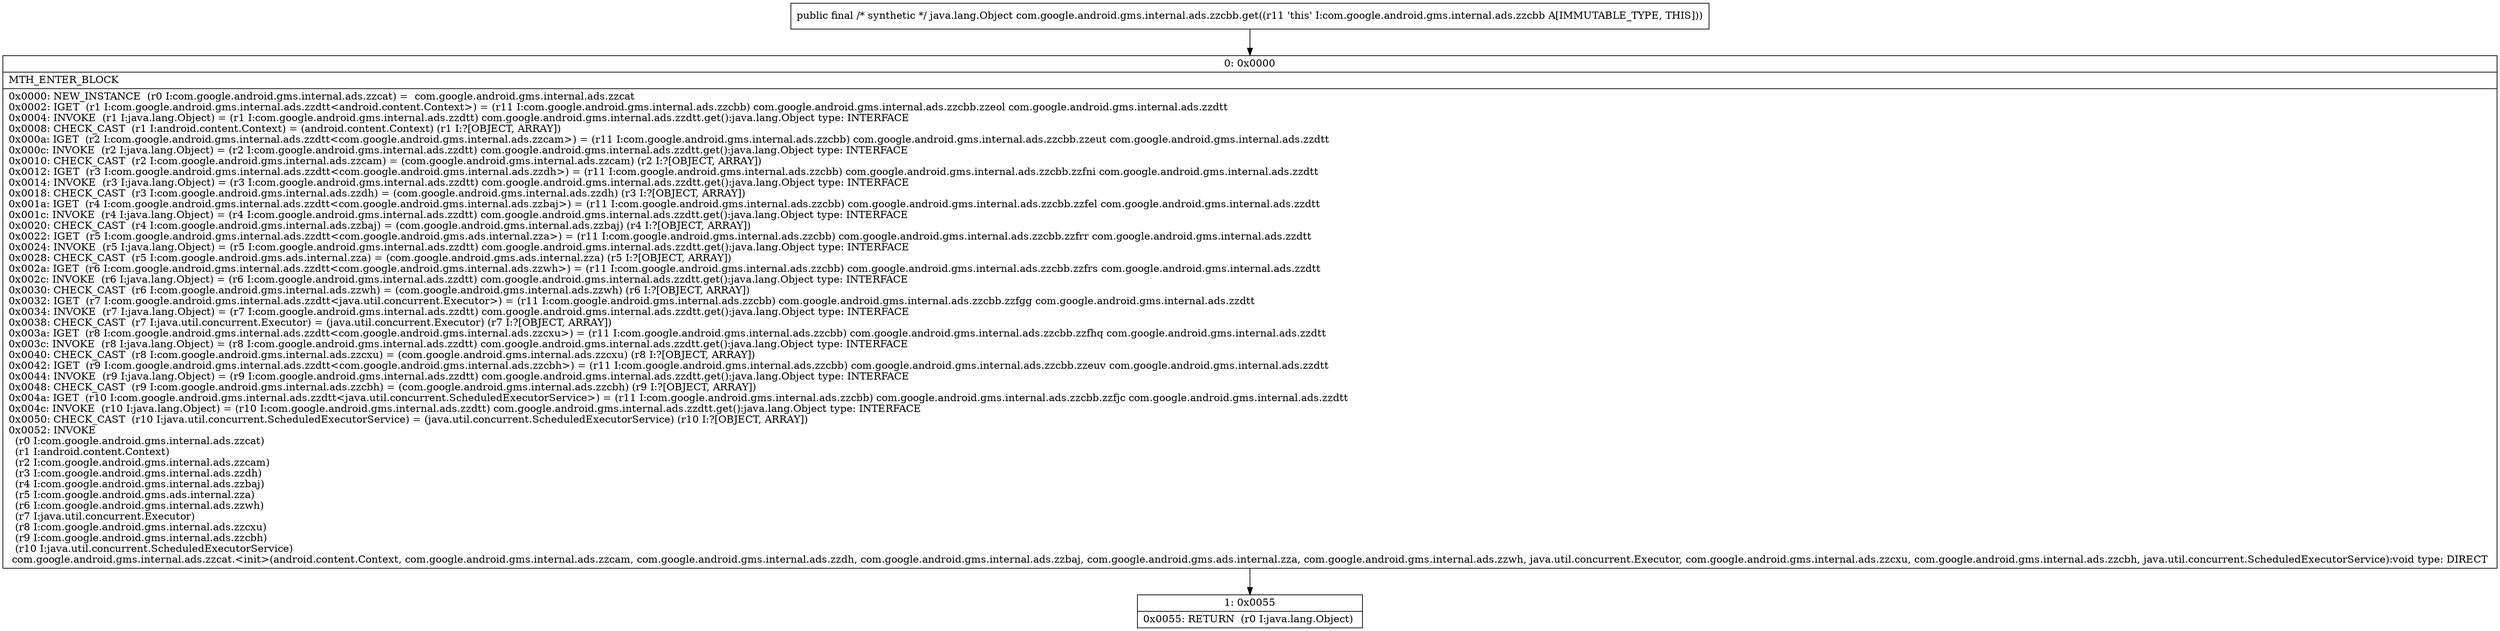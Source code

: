 digraph "CFG forcom.google.android.gms.internal.ads.zzcbb.get()Ljava\/lang\/Object;" {
Node_0 [shape=record,label="{0\:\ 0x0000|MTH_ENTER_BLOCK\l|0x0000: NEW_INSTANCE  (r0 I:com.google.android.gms.internal.ads.zzcat) =  com.google.android.gms.internal.ads.zzcat \l0x0002: IGET  (r1 I:com.google.android.gms.internal.ads.zzdtt\<android.content.Context\>) = (r11 I:com.google.android.gms.internal.ads.zzcbb) com.google.android.gms.internal.ads.zzcbb.zzeol com.google.android.gms.internal.ads.zzdtt \l0x0004: INVOKE  (r1 I:java.lang.Object) = (r1 I:com.google.android.gms.internal.ads.zzdtt) com.google.android.gms.internal.ads.zzdtt.get():java.lang.Object type: INTERFACE \l0x0008: CHECK_CAST  (r1 I:android.content.Context) = (android.content.Context) (r1 I:?[OBJECT, ARRAY]) \l0x000a: IGET  (r2 I:com.google.android.gms.internal.ads.zzdtt\<com.google.android.gms.internal.ads.zzcam\>) = (r11 I:com.google.android.gms.internal.ads.zzcbb) com.google.android.gms.internal.ads.zzcbb.zzeut com.google.android.gms.internal.ads.zzdtt \l0x000c: INVOKE  (r2 I:java.lang.Object) = (r2 I:com.google.android.gms.internal.ads.zzdtt) com.google.android.gms.internal.ads.zzdtt.get():java.lang.Object type: INTERFACE \l0x0010: CHECK_CAST  (r2 I:com.google.android.gms.internal.ads.zzcam) = (com.google.android.gms.internal.ads.zzcam) (r2 I:?[OBJECT, ARRAY]) \l0x0012: IGET  (r3 I:com.google.android.gms.internal.ads.zzdtt\<com.google.android.gms.internal.ads.zzdh\>) = (r11 I:com.google.android.gms.internal.ads.zzcbb) com.google.android.gms.internal.ads.zzcbb.zzfni com.google.android.gms.internal.ads.zzdtt \l0x0014: INVOKE  (r3 I:java.lang.Object) = (r3 I:com.google.android.gms.internal.ads.zzdtt) com.google.android.gms.internal.ads.zzdtt.get():java.lang.Object type: INTERFACE \l0x0018: CHECK_CAST  (r3 I:com.google.android.gms.internal.ads.zzdh) = (com.google.android.gms.internal.ads.zzdh) (r3 I:?[OBJECT, ARRAY]) \l0x001a: IGET  (r4 I:com.google.android.gms.internal.ads.zzdtt\<com.google.android.gms.internal.ads.zzbaj\>) = (r11 I:com.google.android.gms.internal.ads.zzcbb) com.google.android.gms.internal.ads.zzcbb.zzfel com.google.android.gms.internal.ads.zzdtt \l0x001c: INVOKE  (r4 I:java.lang.Object) = (r4 I:com.google.android.gms.internal.ads.zzdtt) com.google.android.gms.internal.ads.zzdtt.get():java.lang.Object type: INTERFACE \l0x0020: CHECK_CAST  (r4 I:com.google.android.gms.internal.ads.zzbaj) = (com.google.android.gms.internal.ads.zzbaj) (r4 I:?[OBJECT, ARRAY]) \l0x0022: IGET  (r5 I:com.google.android.gms.internal.ads.zzdtt\<com.google.android.gms.ads.internal.zza\>) = (r11 I:com.google.android.gms.internal.ads.zzcbb) com.google.android.gms.internal.ads.zzcbb.zzfrr com.google.android.gms.internal.ads.zzdtt \l0x0024: INVOKE  (r5 I:java.lang.Object) = (r5 I:com.google.android.gms.internal.ads.zzdtt) com.google.android.gms.internal.ads.zzdtt.get():java.lang.Object type: INTERFACE \l0x0028: CHECK_CAST  (r5 I:com.google.android.gms.ads.internal.zza) = (com.google.android.gms.ads.internal.zza) (r5 I:?[OBJECT, ARRAY]) \l0x002a: IGET  (r6 I:com.google.android.gms.internal.ads.zzdtt\<com.google.android.gms.internal.ads.zzwh\>) = (r11 I:com.google.android.gms.internal.ads.zzcbb) com.google.android.gms.internal.ads.zzcbb.zzfrs com.google.android.gms.internal.ads.zzdtt \l0x002c: INVOKE  (r6 I:java.lang.Object) = (r6 I:com.google.android.gms.internal.ads.zzdtt) com.google.android.gms.internal.ads.zzdtt.get():java.lang.Object type: INTERFACE \l0x0030: CHECK_CAST  (r6 I:com.google.android.gms.internal.ads.zzwh) = (com.google.android.gms.internal.ads.zzwh) (r6 I:?[OBJECT, ARRAY]) \l0x0032: IGET  (r7 I:com.google.android.gms.internal.ads.zzdtt\<java.util.concurrent.Executor\>) = (r11 I:com.google.android.gms.internal.ads.zzcbb) com.google.android.gms.internal.ads.zzcbb.zzfgg com.google.android.gms.internal.ads.zzdtt \l0x0034: INVOKE  (r7 I:java.lang.Object) = (r7 I:com.google.android.gms.internal.ads.zzdtt) com.google.android.gms.internal.ads.zzdtt.get():java.lang.Object type: INTERFACE \l0x0038: CHECK_CAST  (r7 I:java.util.concurrent.Executor) = (java.util.concurrent.Executor) (r7 I:?[OBJECT, ARRAY]) \l0x003a: IGET  (r8 I:com.google.android.gms.internal.ads.zzdtt\<com.google.android.gms.internal.ads.zzcxu\>) = (r11 I:com.google.android.gms.internal.ads.zzcbb) com.google.android.gms.internal.ads.zzcbb.zzfhq com.google.android.gms.internal.ads.zzdtt \l0x003c: INVOKE  (r8 I:java.lang.Object) = (r8 I:com.google.android.gms.internal.ads.zzdtt) com.google.android.gms.internal.ads.zzdtt.get():java.lang.Object type: INTERFACE \l0x0040: CHECK_CAST  (r8 I:com.google.android.gms.internal.ads.zzcxu) = (com.google.android.gms.internal.ads.zzcxu) (r8 I:?[OBJECT, ARRAY]) \l0x0042: IGET  (r9 I:com.google.android.gms.internal.ads.zzdtt\<com.google.android.gms.internal.ads.zzcbh\>) = (r11 I:com.google.android.gms.internal.ads.zzcbb) com.google.android.gms.internal.ads.zzcbb.zzeuv com.google.android.gms.internal.ads.zzdtt \l0x0044: INVOKE  (r9 I:java.lang.Object) = (r9 I:com.google.android.gms.internal.ads.zzdtt) com.google.android.gms.internal.ads.zzdtt.get():java.lang.Object type: INTERFACE \l0x0048: CHECK_CAST  (r9 I:com.google.android.gms.internal.ads.zzcbh) = (com.google.android.gms.internal.ads.zzcbh) (r9 I:?[OBJECT, ARRAY]) \l0x004a: IGET  (r10 I:com.google.android.gms.internal.ads.zzdtt\<java.util.concurrent.ScheduledExecutorService\>) = (r11 I:com.google.android.gms.internal.ads.zzcbb) com.google.android.gms.internal.ads.zzcbb.zzfjc com.google.android.gms.internal.ads.zzdtt \l0x004c: INVOKE  (r10 I:java.lang.Object) = (r10 I:com.google.android.gms.internal.ads.zzdtt) com.google.android.gms.internal.ads.zzdtt.get():java.lang.Object type: INTERFACE \l0x0050: CHECK_CAST  (r10 I:java.util.concurrent.ScheduledExecutorService) = (java.util.concurrent.ScheduledExecutorService) (r10 I:?[OBJECT, ARRAY]) \l0x0052: INVOKE  \l  (r0 I:com.google.android.gms.internal.ads.zzcat)\l  (r1 I:android.content.Context)\l  (r2 I:com.google.android.gms.internal.ads.zzcam)\l  (r3 I:com.google.android.gms.internal.ads.zzdh)\l  (r4 I:com.google.android.gms.internal.ads.zzbaj)\l  (r5 I:com.google.android.gms.ads.internal.zza)\l  (r6 I:com.google.android.gms.internal.ads.zzwh)\l  (r7 I:java.util.concurrent.Executor)\l  (r8 I:com.google.android.gms.internal.ads.zzcxu)\l  (r9 I:com.google.android.gms.internal.ads.zzcbh)\l  (r10 I:java.util.concurrent.ScheduledExecutorService)\l com.google.android.gms.internal.ads.zzcat.\<init\>(android.content.Context, com.google.android.gms.internal.ads.zzcam, com.google.android.gms.internal.ads.zzdh, com.google.android.gms.internal.ads.zzbaj, com.google.android.gms.ads.internal.zza, com.google.android.gms.internal.ads.zzwh, java.util.concurrent.Executor, com.google.android.gms.internal.ads.zzcxu, com.google.android.gms.internal.ads.zzcbh, java.util.concurrent.ScheduledExecutorService):void type: DIRECT \l}"];
Node_1 [shape=record,label="{1\:\ 0x0055|0x0055: RETURN  (r0 I:java.lang.Object) \l}"];
MethodNode[shape=record,label="{public final \/* synthetic *\/ java.lang.Object com.google.android.gms.internal.ads.zzcbb.get((r11 'this' I:com.google.android.gms.internal.ads.zzcbb A[IMMUTABLE_TYPE, THIS])) }"];
MethodNode -> Node_0;
Node_0 -> Node_1;
}

